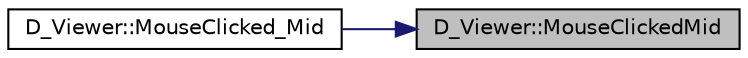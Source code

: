 digraph "D_Viewer::MouseClickedMid"
{
 // LATEX_PDF_SIZE
  edge [fontname="Helvetica",fontsize="10",labelfontname="Helvetica",labelfontsize="10"];
  node [fontname="Helvetica",fontsize="10",shape=record];
  rankdir="RL";
  Node1 [label="D_Viewer::MouseClickedMid",height=0.2,width=0.4,color="black", fillcolor="grey75", style="filled", fontcolor="black",tooltip=" "];
  Node1 -> Node2 [dir="back",color="midnightblue",fontsize="10",style="solid",fontname="Helvetica"];
  Node2 [label="D_Viewer::MouseClicked_Mid",height=0.2,width=0.4,color="black", fillcolor="white", style="filled",URL="$class_d___viewer.html#a11e165f8cb1ff5f1f0b4df5dc8e5356a",tooltip=" "];
}
